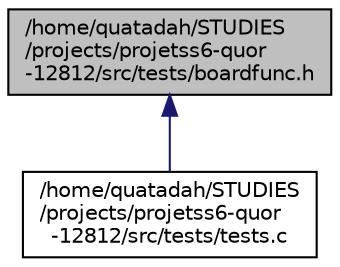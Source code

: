 digraph "/home/quatadah/STUDIES/projects/projetss6-quor-12812/src/tests/boardfunc.h"
{
 // LATEX_PDF_SIZE
  edge [fontname="Helvetica",fontsize="10",labelfontname="Helvetica",labelfontsize="10"];
  node [fontname="Helvetica",fontsize="10",shape=record];
  Node1 [label="/home/quatadah/STUDIES\l/projects/projetss6-quor\l-12812/src/tests/boardfunc.h",height=0.2,width=0.4,color="black", fillcolor="grey75", style="filled", fontcolor="black",tooltip=" "];
  Node1 -> Node2 [dir="back",color="midnightblue",fontsize="10",style="solid",fontname="Helvetica"];
  Node2 [label="/home/quatadah/STUDIES\l/projects/projetss6-quor\l-12812/src/tests/tests.c",height=0.2,width=0.4,color="black", fillcolor="white", style="filled",URL="$tests_8c.html",tooltip=" "];
}
